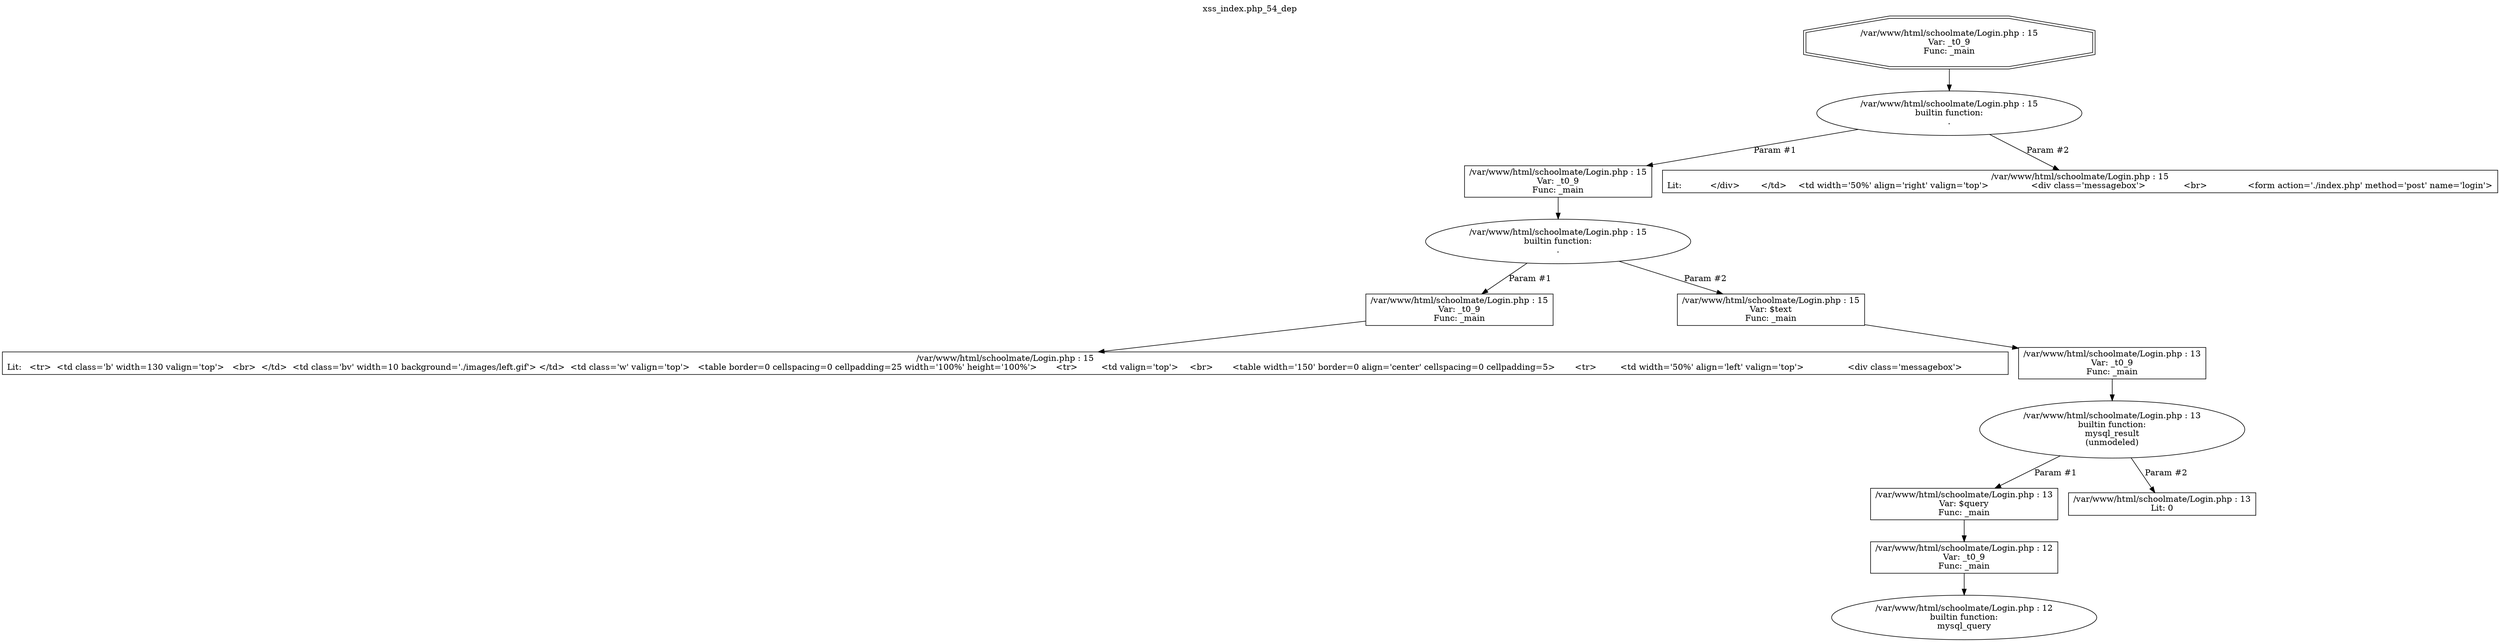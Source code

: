 digraph cfg {
  label="xss_index.php_54_dep";
  labelloc=t;
  n1 [shape=doubleoctagon, label="/var/www/html/schoolmate/Login.php : 15\nVar: _t0_9\nFunc: _main\n"];
  n2 [shape=ellipse, label="/var/www/html/schoolmate/Login.php : 15\nbuiltin function:\n.\n"];
  n3 [shape=box, label="/var/www/html/schoolmate/Login.php : 15\nVar: _t0_9\nFunc: _main\n"];
  n4 [shape=ellipse, label="/var/www/html/schoolmate/Login.php : 15\nbuiltin function:\n.\n"];
  n5 [shape=box, label="/var/www/html/schoolmate/Login.php : 15\nVar: _t0_9\nFunc: _main\n"];
  n6 [shape=box, label="/var/www/html/schoolmate/Login.php : 15\nLit:   <tr>  <td class='b' width=130 valign='top'>   <br>  </td>  <td class='bv' width=10 background='./images/left.gif'>&nbsp;</td>  <td class='w' valign='top'>   <table border=0 cellspacing=0 cellpadding=25 width='100%' height='100%'>	<tr>	 <td valign='top'>	  <br>	  <table width='150' border=0 align='center' cellspacing=0 cellpadding=5>	  <tr>	   <td width='50%' align='left' valign='top'>		<div class='messagebox'>		  \n"];
  n7 [shape=box, label="/var/www/html/schoolmate/Login.php : 15\nVar: $text\nFunc: _main\n"];
  n8 [shape=box, label="/var/www/html/schoolmate/Login.php : 13\nVar: _t0_9\nFunc: _main\n"];
  n9 [shape=ellipse, label="/var/www/html/schoolmate/Login.php : 13\nbuiltin function:\nmysql_result\n(unmodeled)\n"];
  n10 [shape=box, label="/var/www/html/schoolmate/Login.php : 13\nVar: $query\nFunc: _main\n"];
  n11 [shape=box, label="/var/www/html/schoolmate/Login.php : 12\nVar: _t0_9\nFunc: _main\n"];
  n12 [shape=ellipse, label="/var/www/html/schoolmate/Login.php : 12\nbuiltin function:\nmysql_query\n"];
  n13 [shape=box, label="/var/www/html/schoolmate/Login.php : 13\nLit: 0\n"];
  n14 [shape=box, label="/var/www/html/schoolmate/Login.php : 15\nLit: 		</div>	   </td>	 <td width='50%' align='right' valign='top'>		<div class='messagebox'>		 <br>		 <form action='./index.php' method='post' name='login'>\n"];
  n1 -> n2;
  n3 -> n4;
  n5 -> n6;
  n4 -> n5[label="Param #1"];
  n4 -> n7[label="Param #2"];
  n8 -> n9;
  n11 -> n12;
  n10 -> n11;
  n9 -> n10[label="Param #1"];
  n9 -> n13[label="Param #2"];
  n7 -> n8;
  n2 -> n3[label="Param #1"];
  n2 -> n14[label="Param #2"];
}
